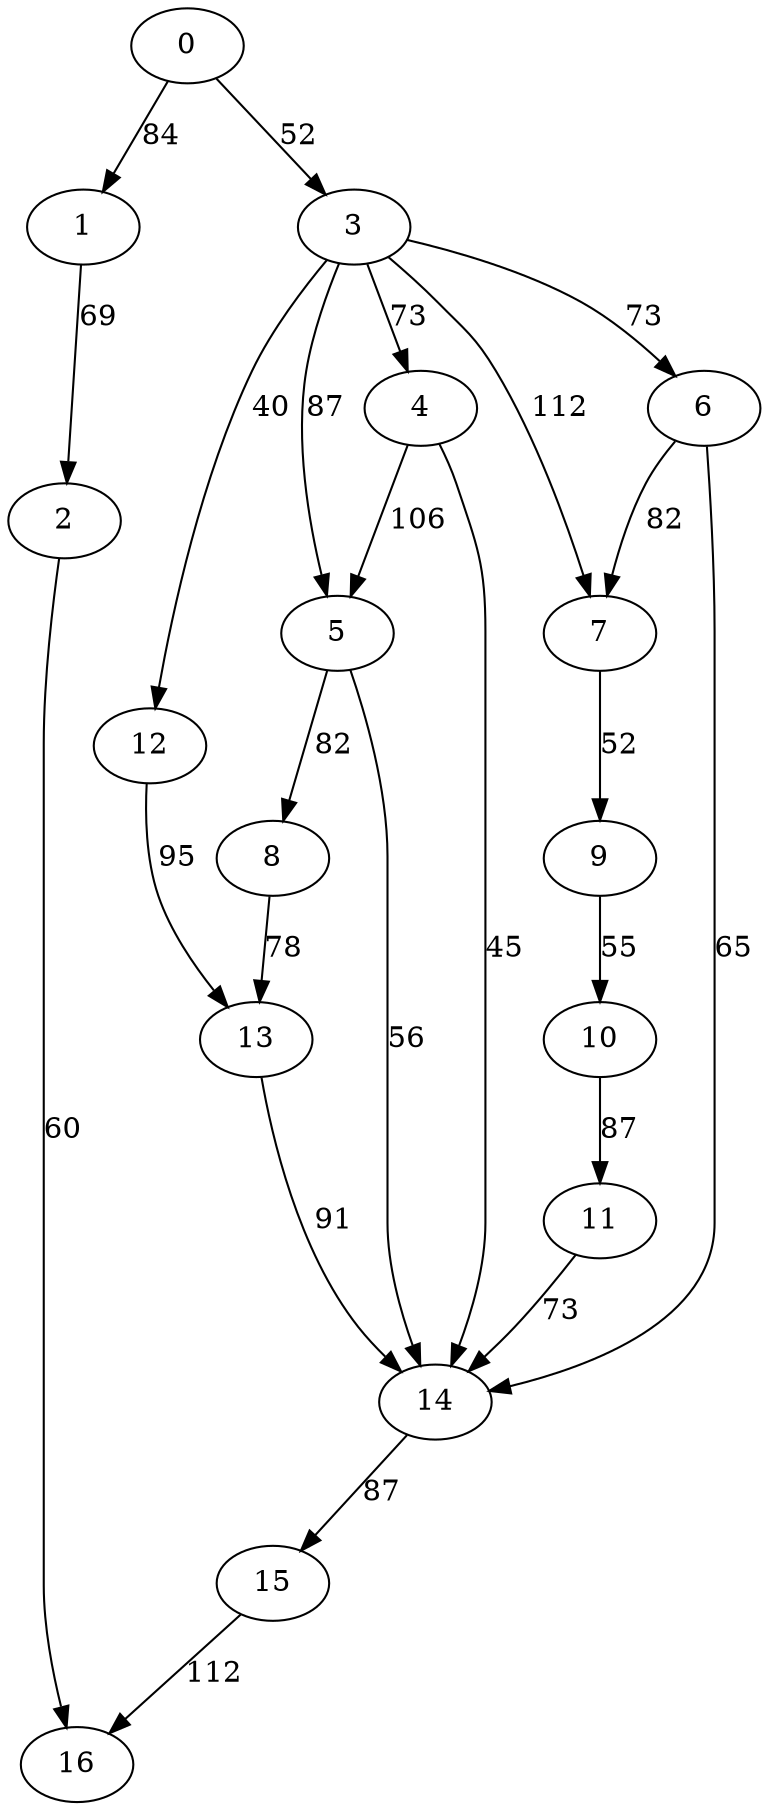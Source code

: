 digraph t20p2r7_13 {
0 -> 1 [ label = 84 ];
0 -> 3 [ label = 52 ];
1 -> 2 [ label = 69 ];
2 -> 16 [ label = 60 ];
3 -> 4 [ label = 73 ];
3 -> 5 [ label = 87 ];
3 -> 6 [ label = 73 ];
3 -> 7 [ label = 112 ];
3 -> 12 [ label = 40 ];
4 -> 5 [ label = 106 ];
4 -> 14 [ label = 45 ];
5 -> 8 [ label = 82 ];
5 -> 14 [ label = 56 ];
6 -> 7 [ label = 82 ];
6 -> 14 [ label = 65 ];
7 -> 9 [ label = 52 ];
8 -> 13 [ label = 78 ];
9 -> 10 [ label = 55 ];
10 -> 11 [ label = 87 ];
11 -> 14 [ label = 73 ];
12 -> 13 [ label = 95 ];
13 -> 14 [ label = 91 ];
14 -> 15 [ label = 87 ];
15 -> 16 [ label = 112 ];
 }


